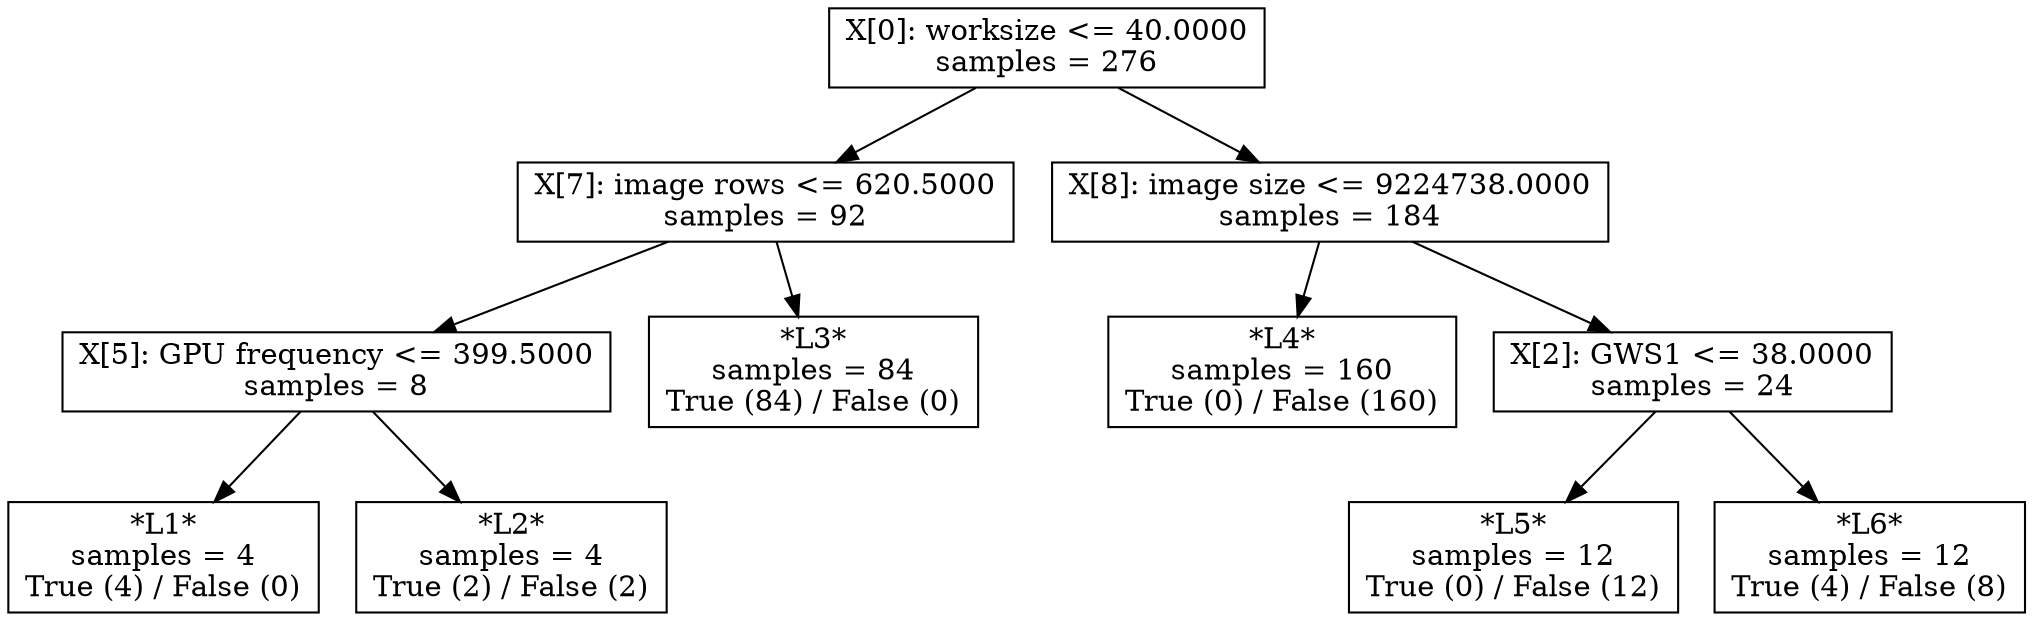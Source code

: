 digraph Tree {
0 [label="X[0]: worksize <= 40.0000\nsamples = 276", shape="box"] ;
1 [label="X[7]: image rows <= 620.5000\nsamples = 92", shape="box"] ;
0 -> 1 ;
2 [label="X[5]: GPU frequency <= 399.5000\nsamples = 8", shape="box"] ;
1 -> 2 ;
3 [label="*L1*\nsamples = 4\nTrue (4) / False (0)", shape="box"] ;
2 -> 3 ;
4 [label="*L2*\nsamples = 4\nTrue (2) / False (2)", shape="box"] ;
2 -> 4 ;
5 [label="*L3*\nsamples = 84\nTrue (84) / False (0)", shape="box"] ;
1 -> 5 ;
6 [label="X[8]: image size <= 9224738.0000\nsamples = 184", shape="box"] ;
0 -> 6 ;
7 [label="*L4*\nsamples = 160\nTrue (0) / False (160)", shape="box"] ;
6 -> 7 ;
8 [label="X[2]: GWS1 <= 38.0000\nsamples = 24", shape="box"] ;
6 -> 8 ;
9 [label="*L5*\nsamples = 12\nTrue (0) / False (12)", shape="box"] ;
8 -> 9 ;
10 [label="*L6*\nsamples = 12\nTrue (4) / False (8)", shape="box"] ;
8 -> 10 ;
}
